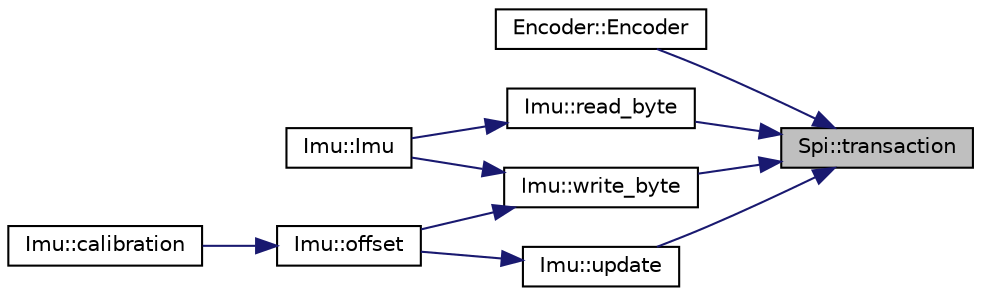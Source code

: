 digraph "Spi::transaction"
{
 // LATEX_PDF_SIZE
  edge [fontname="Helvetica",fontsize="10",labelfontname="Helvetica",labelfontsize="10"];
  node [fontname="Helvetica",fontsize="10",shape=record];
  rankdir="RL";
  Node1 [label="Spi::transaction",height=0.2,width=0.4,color="black", fillcolor="grey75", style="filled", fontcolor="black",tooltip=" "];
  Node1 -> Node2 [dir="back",color="midnightblue",fontsize="10",style="solid",fontname="Helvetica"];
  Node2 [label="Encoder::Encoder",height=0.2,width=0.4,color="black", fillcolor="white", style="filled",URL="$classEncoder.html#af95dd23498e04c2a13bdd0c1b994cb44",tooltip=" "];
  Node1 -> Node3 [dir="back",color="midnightblue",fontsize="10",style="solid",fontname="Helvetica"];
  Node3 [label="Imu::read_byte",height=0.2,width=0.4,color="black", fillcolor="white", style="filled",URL="$classImu.html#a1526f585733585c0275a1120fd6b82ad",tooltip=" "];
  Node3 -> Node4 [dir="back",color="midnightblue",fontsize="10",style="solid",fontname="Helvetica"];
  Node4 [label="Imu::Imu",height=0.2,width=0.4,color="black", fillcolor="white", style="filled",URL="$classImu.html#a535be22e7004297f3be9c6f7be658748",tooltip=" "];
  Node1 -> Node5 [dir="back",color="midnightblue",fontsize="10",style="solid",fontname="Helvetica"];
  Node5 [label="Imu::update",height=0.2,width=0.4,color="black", fillcolor="white", style="filled",URL="$classImu.html#aaf6f6cc86577b4b7b96cc205d013a419",tooltip=" "];
  Node5 -> Node6 [dir="back",color="midnightblue",fontsize="10",style="solid",fontname="Helvetica"];
  Node6 [label="Imu::offset",height=0.2,width=0.4,color="black", fillcolor="white", style="filled",URL="$classImu.html#a5e00f8dec62b5a5301eda6f288eb7102",tooltip=" "];
  Node6 -> Node7 [dir="back",color="midnightblue",fontsize="10",style="solid",fontname="Helvetica"];
  Node7 [label="Imu::calibration",height=0.2,width=0.4,color="black", fillcolor="white", style="filled",URL="$classImu.html#aaca064f0d7c9fc0b98eef27af05cf0f4",tooltip=" "];
  Node1 -> Node8 [dir="back",color="midnightblue",fontsize="10",style="solid",fontname="Helvetica"];
  Node8 [label="Imu::write_byte",height=0.2,width=0.4,color="black", fillcolor="white", style="filled",URL="$classImu.html#a1b180bfff5e928c28a83709fd3da1641",tooltip=" "];
  Node8 -> Node4 [dir="back",color="midnightblue",fontsize="10",style="solid",fontname="Helvetica"];
  Node8 -> Node6 [dir="back",color="midnightblue",fontsize="10",style="solid",fontname="Helvetica"];
}
